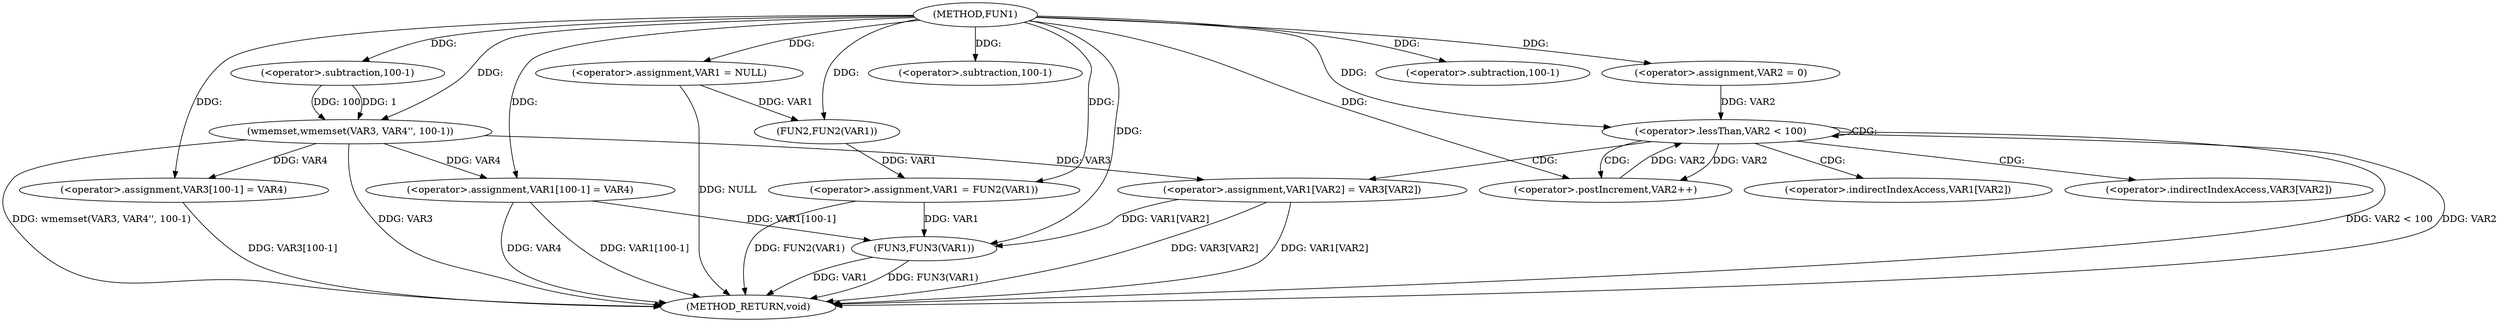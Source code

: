 digraph FUN1 {  
"1000100" [label = "(METHOD,FUN1)" ]
"1000152" [label = "(METHOD_RETURN,void)" ]
"1000103" [label = "(<operator>.assignment,VAR1 = NULL)" ]
"1000106" [label = "(<operator>.assignment,VAR1 = FUN2(VAR1))" ]
"1000108" [label = "(FUN2,FUN2(VAR1))" ]
"1000113" [label = "(wmemset,wmemset(VAR3, VAR4'', 100-1))" ]
"1000116" [label = "(<operator>.subtraction,100-1)" ]
"1000119" [label = "(<operator>.assignment,VAR3[100-1] = VAR4)" ]
"1000122" [label = "(<operator>.subtraction,100-1)" ]
"1000127" [label = "(<operator>.assignment,VAR2 = 0)" ]
"1000130" [label = "(<operator>.lessThan,VAR2 < 100)" ]
"1000133" [label = "(<operator>.postIncrement,VAR2++)" ]
"1000136" [label = "(<operator>.assignment,VAR1[VAR2] = VAR3[VAR2])" ]
"1000143" [label = "(<operator>.assignment,VAR1[100-1] = VAR4)" ]
"1000146" [label = "(<operator>.subtraction,100-1)" ]
"1000150" [label = "(FUN3,FUN3(VAR1))" ]
"1000137" [label = "(<operator>.indirectIndexAccess,VAR1[VAR2])" ]
"1000140" [label = "(<operator>.indirectIndexAccess,VAR3[VAR2])" ]
  "1000130" -> "1000152"  [ label = "DDG: VAR2 < 100"] 
  "1000106" -> "1000152"  [ label = "DDG: FUN2(VAR1)"] 
  "1000150" -> "1000152"  [ label = "DDG: VAR1"] 
  "1000103" -> "1000152"  [ label = "DDG: NULL"] 
  "1000113" -> "1000152"  [ label = "DDG: VAR3"] 
  "1000136" -> "1000152"  [ label = "DDG: VAR3[VAR2]"] 
  "1000143" -> "1000152"  [ label = "DDG: VAR4"] 
  "1000150" -> "1000152"  [ label = "DDG: FUN3(VAR1)"] 
  "1000130" -> "1000152"  [ label = "DDG: VAR2"] 
  "1000143" -> "1000152"  [ label = "DDG: VAR1[100-1]"] 
  "1000113" -> "1000152"  [ label = "DDG: wmemset(VAR3, VAR4'', 100-1)"] 
  "1000119" -> "1000152"  [ label = "DDG: VAR3[100-1]"] 
  "1000136" -> "1000152"  [ label = "DDG: VAR1[VAR2]"] 
  "1000100" -> "1000103"  [ label = "DDG: "] 
  "1000108" -> "1000106"  [ label = "DDG: VAR1"] 
  "1000100" -> "1000106"  [ label = "DDG: "] 
  "1000103" -> "1000108"  [ label = "DDG: VAR1"] 
  "1000100" -> "1000108"  [ label = "DDG: "] 
  "1000100" -> "1000113"  [ label = "DDG: "] 
  "1000116" -> "1000113"  [ label = "DDG: 100"] 
  "1000116" -> "1000113"  [ label = "DDG: 1"] 
  "1000100" -> "1000116"  [ label = "DDG: "] 
  "1000113" -> "1000119"  [ label = "DDG: VAR4"] 
  "1000100" -> "1000119"  [ label = "DDG: "] 
  "1000100" -> "1000122"  [ label = "DDG: "] 
  "1000100" -> "1000127"  [ label = "DDG: "] 
  "1000133" -> "1000130"  [ label = "DDG: VAR2"] 
  "1000127" -> "1000130"  [ label = "DDG: VAR2"] 
  "1000100" -> "1000130"  [ label = "DDG: "] 
  "1000130" -> "1000133"  [ label = "DDG: VAR2"] 
  "1000100" -> "1000133"  [ label = "DDG: "] 
  "1000113" -> "1000136"  [ label = "DDG: VAR3"] 
  "1000100" -> "1000143"  [ label = "DDG: "] 
  "1000113" -> "1000143"  [ label = "DDG: VAR4"] 
  "1000100" -> "1000146"  [ label = "DDG: "] 
  "1000106" -> "1000150"  [ label = "DDG: VAR1"] 
  "1000143" -> "1000150"  [ label = "DDG: VAR1[100-1]"] 
  "1000136" -> "1000150"  [ label = "DDG: VAR1[VAR2]"] 
  "1000100" -> "1000150"  [ label = "DDG: "] 
  "1000130" -> "1000137"  [ label = "CDG: "] 
  "1000130" -> "1000130"  [ label = "CDG: "] 
  "1000130" -> "1000133"  [ label = "CDG: "] 
  "1000130" -> "1000136"  [ label = "CDG: "] 
  "1000130" -> "1000140"  [ label = "CDG: "] 
}
